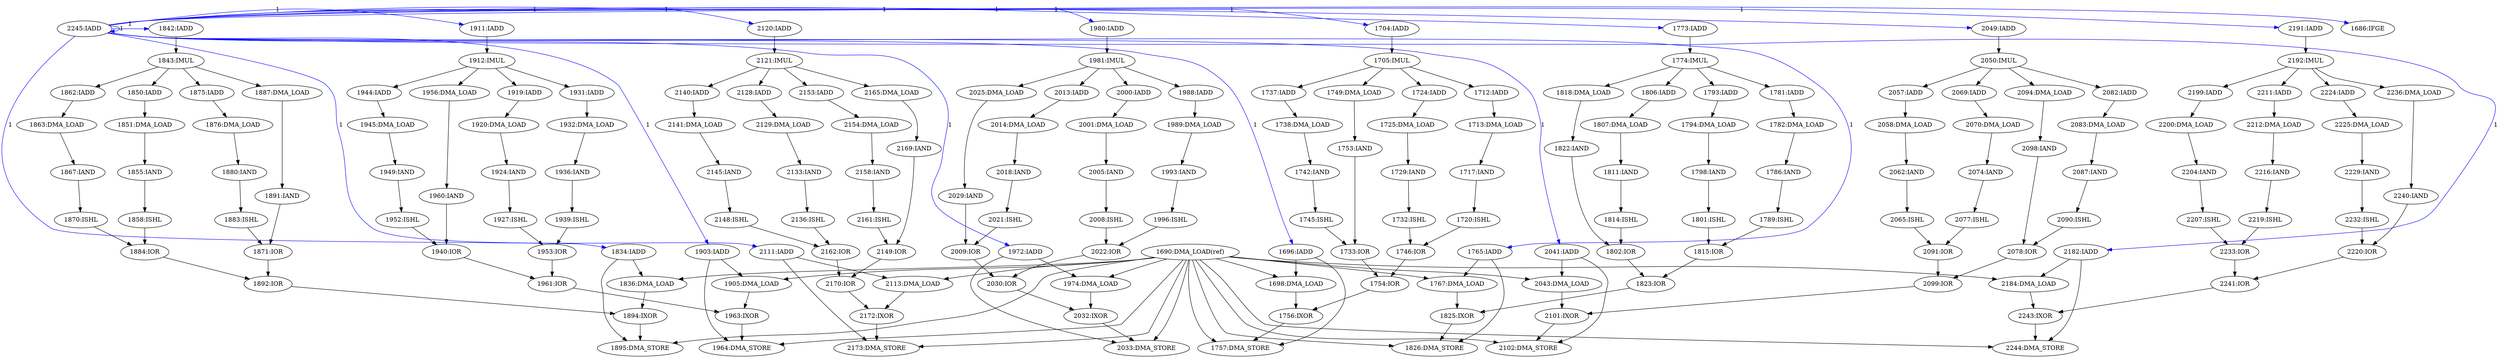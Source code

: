 digraph depgraph {
n0 [label="1871:IOR"];
n1 [label="1883:ISHL"];
n1 -> n0;
n2 [label="1891:IAND"];
n2 -> n0;
n3 [label="2241:IOR"];
n4 [label="2233:IOR"];
n4 -> n3;
n5 [label="2220:IOR"];
n5 -> n3;
n6 [label="2207:ISHL"];
n7 [label="2204:IAND"];
n7 -> n6;
n8 [label="1892:IOR"];
n9 [label="1884:IOR"];
n9 -> n8;
n0 -> n8;
n10 [label="2065:ISHL"];
n11 [label="2062:IAND"];
n11 -> n10;
n12 [label="1811:IAND"];
n13 [label="1807:DMA_LOAD"];
n13 -> n12;
n14 [label="1851:DMA_LOAD"];
n15 [label="1850:IADD"];
n15 -> n14;
n16 [label="1724:IADD"];
n17 [label="1705:IMUL"];
n17 -> n16;
n18 [label="2148:ISHL"];
n19 [label="2145:IAND"];
n19 -> n18;
n20 [label="1801:ISHL"];
n21 [label="1798:IAND"];
n21 -> n20;
n22 [label="2074:IAND"];
n23 [label="2070:DMA_LOAD"];
n23 -> n22;
n24 [label="2000:IADD"];
n25 [label="1981:IMUL"];
n25 -> n24;
n26 [label="2129:DMA_LOAD"];
n27 [label="2128:IADD"];
n27 -> n26;
n28 [label="2172:IXOR"];
n29 [label="2113:DMA_LOAD"];
n29 -> n28;
n30 [label="2170:IOR"];
n30 -> n28;
n31 [label="1963:IXOR"];
n32 [label="1905:DMA_LOAD"];
n32 -> n31;
n33 [label="1961:IOR"];
n33 -> n31;
n34 [label="2069:IADD"];
n35 [label="2050:IMUL"];
n35 -> n34;
n36 [label="2018:IAND"];
n37 [label="2014:DMA_LOAD"];
n37 -> n36;
n38 [label="1876:DMA_LOAD"];
n39 [label="1875:IADD"];
n39 -> n38;
n40 [label="1836:DMA_LOAD"];
n41 [label="1690:DMA_LOAD(ref)"];
n41 -> n40;
n42 [label="1834:IADD"];
n42 -> n40;
n43 [label="2025:DMA_LOAD"];
n25 -> n43;
n44 [label="2192:IMUL"];
n45 [label="2191:IADD"];
n45 -> n44;
n46 [label="2212:DMA_LOAD"];
n47 [label="2211:IADD"];
n47 -> n46;
n48 [label="2154:DMA_LOAD"];
n49 [label="2153:IADD"];
n49 -> n48;
n50 [label="1806:IADD"];
n50 -> n13;
n51 [label="2058:DMA_LOAD"];
n52 [label="2057:IADD"];
n52 -> n51;
n53 [label="1782:DMA_LOAD"];
n54 [label="1781:IADD"];
n54 -> n53;
n55 [label="1880:IAND"];
n55 -> n1;
n56 [label="2232:ISHL"];
n56 -> n5;
n57 [label="2240:IAND"];
n57 -> n5;
n58 [label="1843:IMUL"];
n59 [label="1842:IADD"];
n59 -> n58;
n60 [label="1737:IADD"];
n17 -> n60;
n61 [label="1912:IMUL"];
n62 [label="1911:IADD"];
n62 -> n61;
n63 [label="1733:IOR"];
n64 [label="1745:ISHL"];
n64 -> n63;
n65 [label="1753:IAND"];
n65 -> n63;
n66 [label="1756:IXOR"];
n67 [label="1698:DMA_LOAD"];
n67 -> n66;
n68 [label="1754:IOR"];
n68 -> n66;
n69 [label="2200:DMA_LOAD"];
n70 [label="2199:IADD"];
n70 -> n69;
n71 [label="1704:IADD"];
n71 -> n17;
n41 -> n32;
n72 [label="1903:IADD"];
n72 -> n32;
n73 [label="1974:DMA_LOAD"];
n41 -> n73;
n74 [label="1972:IADD"];
n74 -> n73;
n75 [label="1953:IOR"];
n76 [label="1927:ISHL"];
n76 -> n75;
n77 [label="1939:ISHL"];
n77 -> n75;
n78 [label="1774:IMUL"];
n78 -> n50;
n79 [label="1988:IADD"];
n25 -> n79;
n80 [label="1818:DMA_LOAD"];
n78 -> n80;
n81 [label="1919:IADD"];
n61 -> n81;
n82 [label="1732:ISHL"];
n83 [label="1729:IAND"];
n83 -> n82;
n84 [label="2225:DMA_LOAD"];
n85 [label="2224:IADD"];
n85 -> n84;
n86 [label="2029:IAND"];
n43 -> n86;
n69 -> n7;
n87 [label="2165:DMA_LOAD"];
n88 [label="2121:IMUL"];
n88 -> n87;
n58 -> n39;
n89 [label="1964:DMA_STORE"];
n41 -> n89;
n72 -> n89;
n31 -> n89;
n41 -> n67;
n90 [label="1696:IADD"];
n90 -> n67;
n91 [label="1822:IAND"];
n80 -> n91;
n92 [label="1794:DMA_LOAD"];
n92 -> n21;
n93 [label="2140:IADD"];
n88 -> n93;
n94 [label="1793:IADD"];
n94 -> n92;
n95 [label="1720:ISHL"];
n96 [label="1717:IAND"];
n96 -> n95;
n97 [label="2236:DMA_LOAD"];
n44 -> n97;
n98 [label="2099:IOR"];
n99 [label="2091:IOR"];
n99 -> n98;
n100 [label="2078:IOR"];
n100 -> n98;
n101 [label="1746:IOR"];
n101 -> n68;
n63 -> n68;
n102 [label="2077:ISHL"];
n22 -> n102;
n103 [label="1802:IOR"];
n104 [label="1814:ISHL"];
n104 -> n103;
n91 -> n103;
n105 [label="2043:DMA_LOAD"];
n41 -> n105;
n106 [label="2041:IADD"];
n106 -> n105;
n107 [label="2162:IOR"];
n107 -> n30;
n108 [label="2149:IOR"];
n108 -> n30;
n109 [label="1989:DMA_LOAD"];
n79 -> n109;
n110 [label="2001:DMA_LOAD"];
n24 -> n110;
n111 [label="2098:IAND"];
n112 [label="2094:DMA_LOAD"];
n112 -> n111;
n113 [label="1713:DMA_LOAD"];
n114 [label="1712:IADD"];
n114 -> n113;
n115 [label="1936:IAND"];
n115 -> n77;
n10 -> n99;
n102 -> n99;
n116 [label="1738:DMA_LOAD"];
n60 -> n116;
n113 -> n96;
n117 [label="2013:IADD"];
n117 -> n37;
n118 [label="2008:ISHL"];
n119 [label="2005:IAND"];
n119 -> n118;
n120 [label="1887:DMA_LOAD"];
n120 -> n2;
n121 [label="1949:IAND"];
n122 [label="1945:DMA_LOAD"];
n122 -> n121;
n123 [label="1757:DMA_STORE"];
n41 -> n123;
n90 -> n123;
n66 -> n123;
n58 -> n120;
n124 [label="1867:IAND"];
n125 [label="1863:DMA_LOAD"];
n125 -> n124;
n126 [label="2033:DMA_STORE"];
n41 -> n126;
n74 -> n126;
n127 [label="2032:IXOR"];
n127 -> n126;
n128 [label="1932:DMA_LOAD"];
n129 [label="1931:IADD"];
n129 -> n128;
n130 [label="1749:DMA_LOAD"];
n17 -> n130;
n44 -> n70;
n6 -> n4;
n131 [label="2219:ISHL"];
n131 -> n4;
n132 [label="2243:IXOR"];
n133 [label="2184:DMA_LOAD"];
n133 -> n132;
n3 -> n132;
n134 [label="2136:ISHL"];
n134 -> n107;
n18 -> n107;
n135 [label="1725:DMA_LOAD"];
n135 -> n83;
n136 [label="1855:IAND"];
n14 -> n136;
n137 [label="2229:IAND"];
n137 -> n56;
n138 [label="1870:ISHL"];
n124 -> n138;
n139 [label="1894:IXOR"];
n40 -> n139;
n8 -> n139;
n140 [label="1786:IAND"];
n53 -> n140;
n141 [label="1940:IOR"];
n142 [label="1952:ISHL"];
n142 -> n141;
n143 [label="1960:IAND"];
n143 -> n141;
n25 -> n117;
n78 -> n54;
n144 [label="1825:IXOR"];
n145 [label="1767:DMA_LOAD"];
n145 -> n144;
n146 [label="1823:IOR"];
n146 -> n144;
n147 [label="1858:ISHL"];
n136 -> n147;
n95 -> n101;
n82 -> n101;
n148 [label="2021:ISHL"];
n36 -> n148;
n88 -> n27;
n149 [label="1773:IADD"];
n149 -> n78;
n150 [label="1789:ISHL"];
n140 -> n150;
n41 -> n29;
n151 [label="2111:IADD"];
n151 -> n29;
n16 -> n135;
n152 [label="1742:IAND"];
n152 -> n64;
n44 -> n85;
n121 -> n142;
n88 -> n49;
n130 -> n65;
n97 -> n57;
n153 [label="2087:IAND"];
n154 [label="2083:DMA_LOAD"];
n154 -> n153;
n155 [label="2161:ISHL"];
n155 -> n108;
n156 [label="2169:IAND"];
n156 -> n108;
n128 -> n115;
n157 [label="1944:IADD"];
n61 -> n157;
n158 [label="2133:IAND"];
n26 -> n158;
n159 [label="2173:DMA_STORE"];
n41 -> n159;
n151 -> n159;
n28 -> n159;
n160 [label="1815:IOR"];
n150 -> n160;
n20 -> n160;
n161 [label="2141:DMA_LOAD"];
n161 -> n19;
n116 -> n152;
n93 -> n161;
n162 [label="1826:DMA_STORE"];
n41 -> n162;
n163 [label="1765:IADD"];
n163 -> n162;
n144 -> n162;
n41 -> n145;
n163 -> n145;
n164 [label="1924:IAND"];
n164 -> n76;
n165 [label="2158:IAND"];
n48 -> n165;
n110 -> n119;
n158 -> n134;
n51 -> n11;
n61 -> n129;
n166 [label="1980:IADD"];
n166 -> n25;
n167 [label="2120:IADD"];
n167 -> n88;
n168 [label="1895:DMA_STORE"];
n41 -> n168;
n42 -> n168;
n139 -> n168;
n169 [label="1996:ISHL"];
n170 [label="1993:IAND"];
n170 -> n169;
n84 -> n137;
n171 [label="1920:DMA_LOAD"];
n171 -> n164;
n35 -> n112;
n172 [label="2101:IXOR"];
n105 -> n172;
n98 -> n172;
n173 [label="2082:IADD"];
n35 -> n173;
n160 -> n146;
n103 -> n146;
n174 [label="2216:IAND"];
n46 -> n174;
n175 [label="2009:IOR"];
n148 -> n175;
n86 -> n175;
n44 -> n47;
n176 [label="2030:IOR"];
n177 [label="2022:IOR"];
n177 -> n176;
n175 -> n176;
n58 -> n15;
n169 -> n177;
n118 -> n177;
n178 [label="2244:DMA_STORE"];
n41 -> n178;
n179 [label="2182:IADD"];
n179 -> n178;
n132 -> n178;
n17 -> n114;
n180 [label="1862:IADD"];
n180 -> n125;
n34 -> n23;
n181 [label="2090:ISHL"];
n153 -> n181;
n73 -> n127;
n176 -> n127;
n81 -> n171;
n174 -> n131;
n75 -> n33;
n141 -> n33;
n182 [label="1956:DMA_LOAD"];
n61 -> n182;
n41 -> n133;
n179 -> n133;
n183 [label="2102:DMA_STORE"];
n41 -> n183;
n106 -> n183;
n172 -> n183;
n38 -> n55;
n35 -> n52;
n109 -> n170;
n173 -> n154;
n147 -> n9;
n138 -> n9;
n12 -> n104;
n157 -> n122;
n182 -> n143;
n184 [label="2049:IADD"];
n184 -> n35;
n181 -> n100;
n111 -> n100;
n165 -> n155;
n78 -> n94;
n58 -> n180;
n87 -> n156;
n185 [label="2245:IADD"];
n185 -> n42 [constraint=false,color=blue,label="1"];
n185 -> n72 [constraint=false,color=blue,label="1"];
n185 -> n74 [constraint=false,color=blue,label="1"];
n185 -> n167 [constraint=false,color=blue,label="1"];
n185 -> n106 [constraint=false,color=blue,label="1"];
n185 -> n71 [constraint=false,color=blue,label="1"];
n185 -> n62 [constraint=false,color=blue,label="1"];
n185 -> n59 [constraint=false,color=blue,label="1"];
n186 [label="1686:IFGE"];
n185 -> n186 [constraint=false,color=blue,label="1"];
n185 -> n166 [constraint=false,color=blue,label="1"];
n185 -> n163 [constraint=false,color=blue,label="1"];
n185 -> n149 [constraint=false,color=blue,label="1"];
n185 -> n45 [constraint=false,color=blue,label="1"];
n185 -> n184 [constraint=false,color=blue,label="1"];
n185 -> n185 [constraint=false,color=blue,label="1"];
n185 -> n90 [constraint=false,color=blue,label="1"];
n185 -> n151 [constraint=false,color=blue,label="1"];
n185 -> n179 [constraint=false,color=blue,label="1"];
}